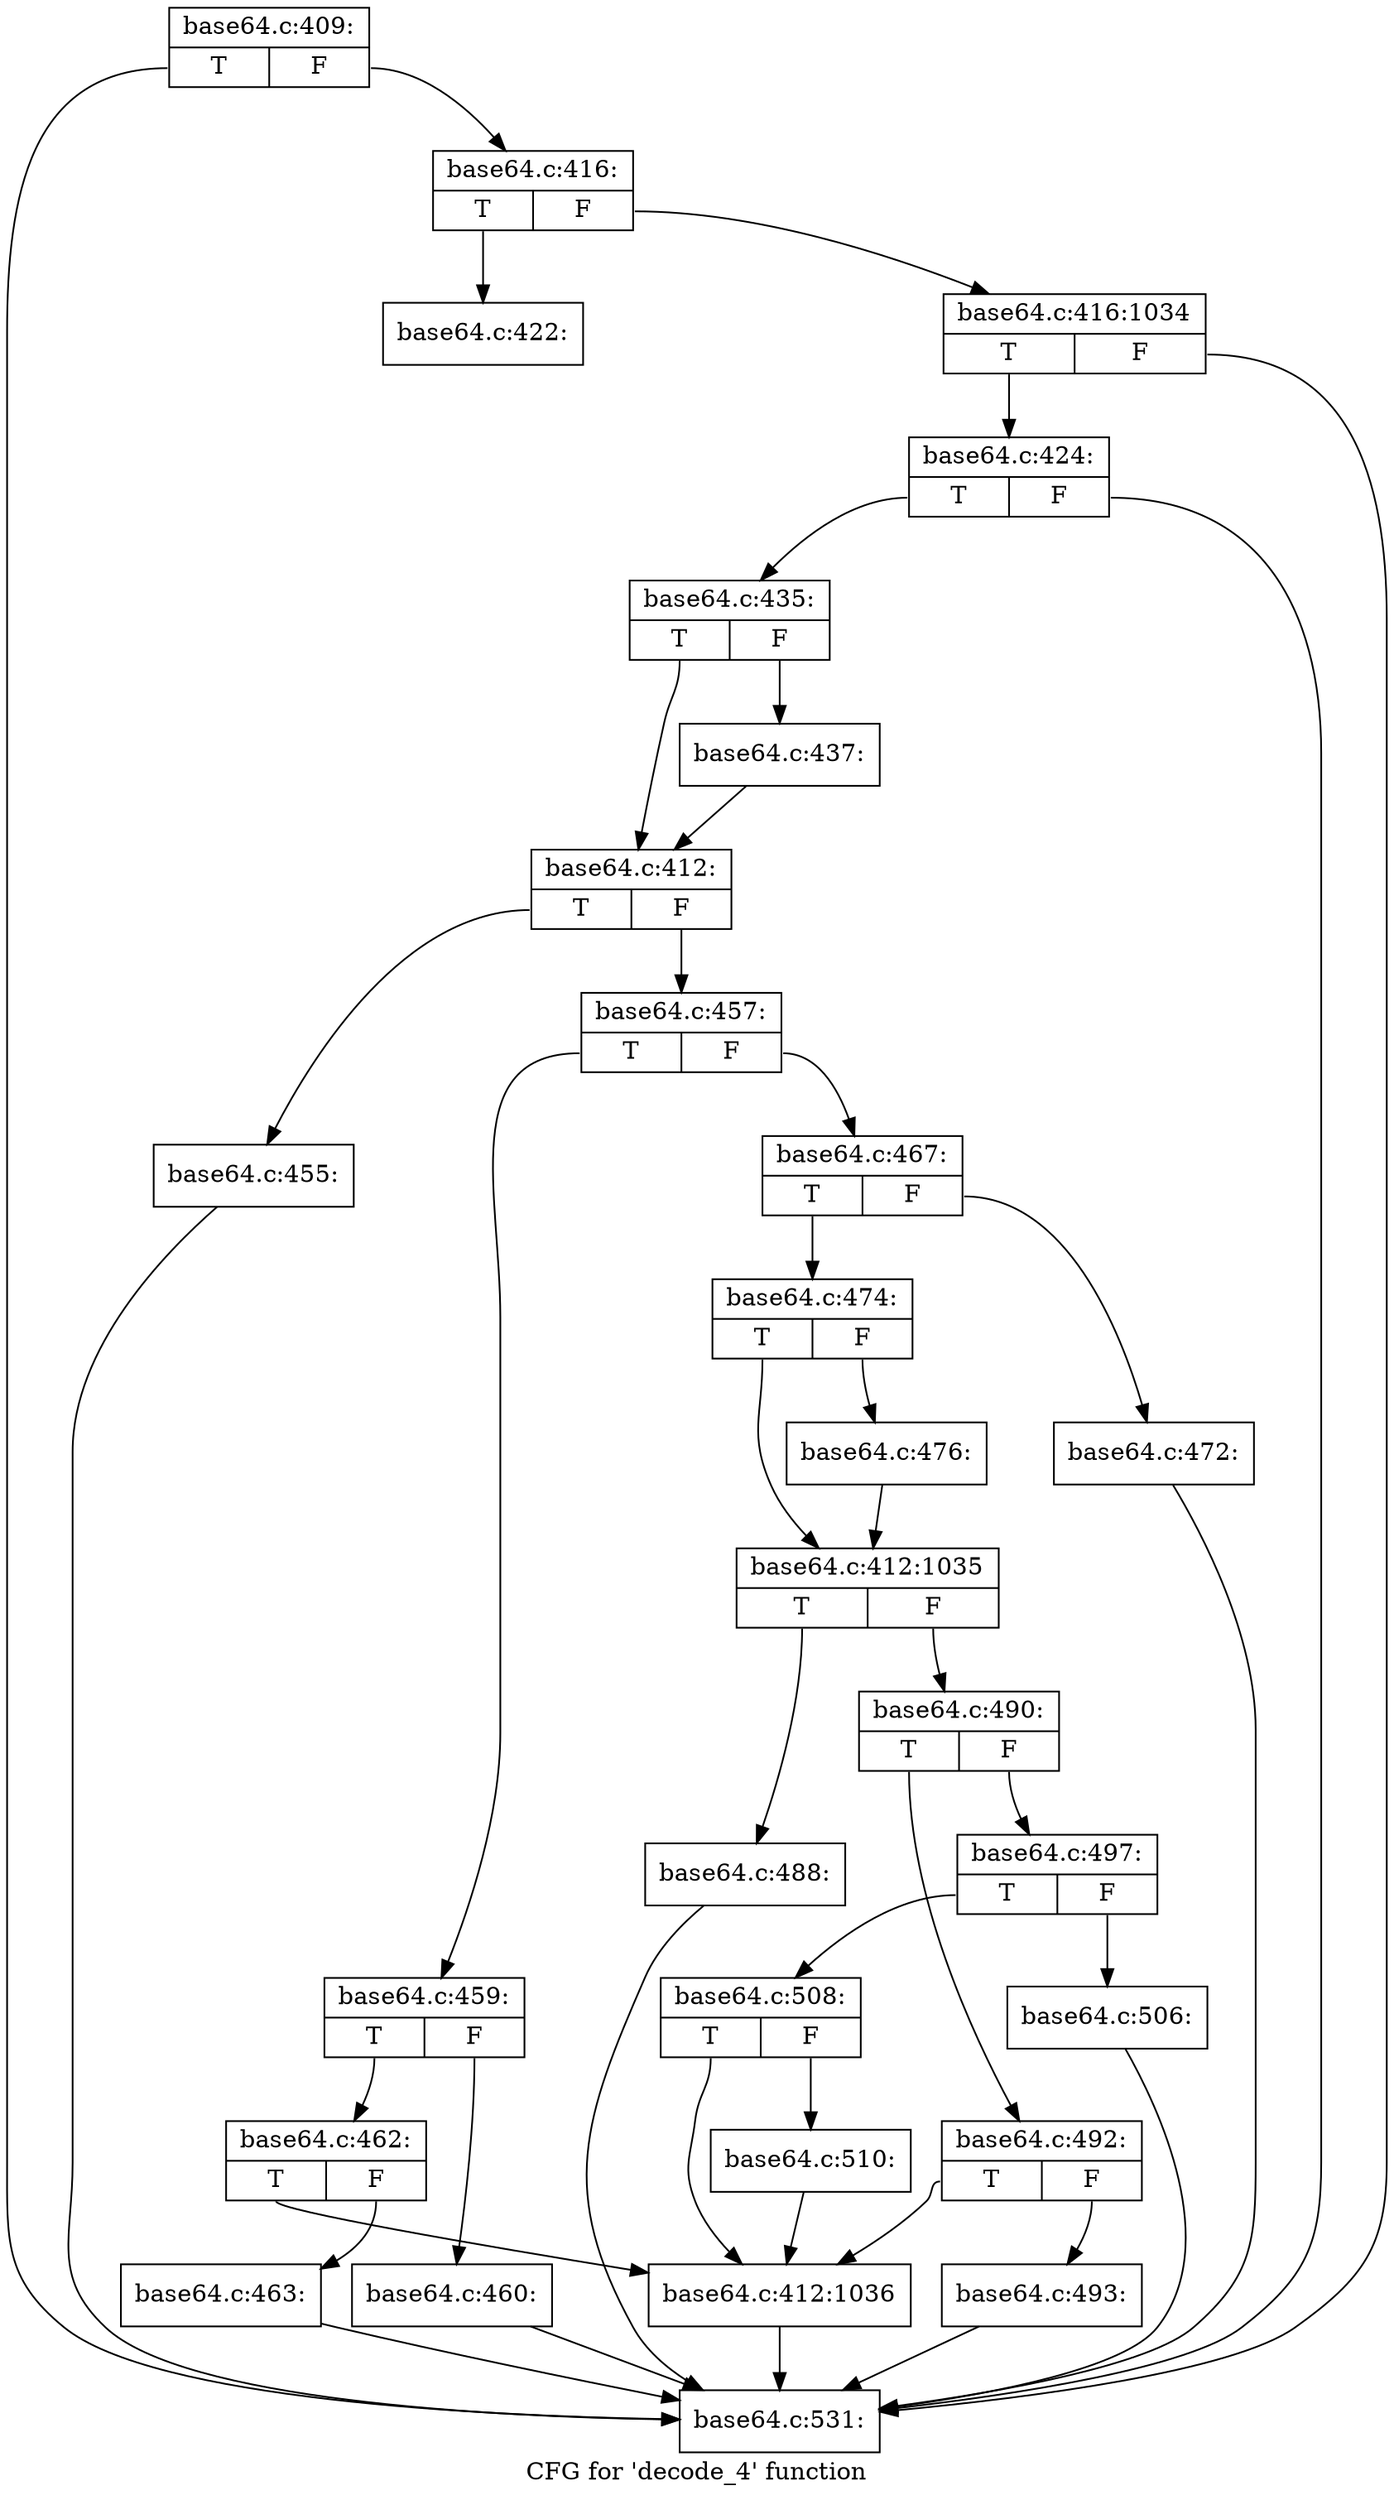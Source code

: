 digraph "CFG for 'decode_4' function" {
	label="CFG for 'decode_4' function";

	Node0xd290a00 [shape=record,label="{base64.c:409:|{<s0>T|<s1>F}}"];
	Node0xd290a00:s0 -> Node0xd2f3c70;
	Node0xd290a00:s1 -> Node0xd2f36c0;
	Node0xd2f36c0 [shape=record,label="{base64.c:416:|{<s0>T|<s1>F}}"];
	Node0xd2f36c0:s0 -> Node0xd2fb400;
	Node0xd2f36c0:s1 -> Node0xd2f2e00;
	Node0xd2f2e00 [shape=record,label="{base64.c:416:1034|{<s0>T|<s1>F}}"];
	Node0xd2f2e00:s0 -> Node0xd2b3260;
	Node0xd2f2e00:s1 -> Node0xd2f3c70;
	Node0xd2fb400 [shape=record,label="{base64.c:422:}"];
	Node0xd2b3260 [shape=record,label="{base64.c:424:|{<s0>T|<s1>F}}"];
	Node0xd2b3260:s0 -> Node0xd2f3ea0;
	Node0xd2b3260:s1 -> Node0xd2f3c70;
	Node0xd2f3ea0 [shape=record,label="{base64.c:435:|{<s0>T|<s1>F}}"];
	Node0xd2f3ea0:s0 -> Node0xd2b61b0;
	Node0xd2f3ea0:s1 -> Node0xd2bebe0;
	Node0xd2bebe0 [shape=record,label="{base64.c:437:}"];
	Node0xd2bebe0 -> Node0xd2b61b0;
	Node0xd2b61b0 [shape=record,label="{base64.c:412:|{<s0>T|<s1>F}}"];
	Node0xd2b61b0:s0 -> Node0xd308b50;
	Node0xd2b61b0:s1 -> Node0xd308750;
	Node0xd308b50 [shape=record,label="{base64.c:455:}"];
	Node0xd308b50 -> Node0xd2f3c70;
	Node0xd308750 [shape=record,label="{base64.c:457:|{<s0>T|<s1>F}}"];
	Node0xd308750:s0 -> Node0xd3090f0;
	Node0xd308750:s1 -> Node0xd30b0b0;
	Node0xd3090f0 [shape=record,label="{base64.c:459:|{<s0>T|<s1>F}}"];
	Node0xd3090f0:s0 -> Node0xd3097e0;
	Node0xd3090f0:s1 -> Node0xd309b60;
	Node0xd309b60 [shape=record,label="{base64.c:460:}"];
	Node0xd309b60 -> Node0xd2f3c70;
	Node0xd3097e0 [shape=record,label="{base64.c:462:|{<s0>T|<s1>F}}"];
	Node0xd3097e0:s0 -> Node0xd309140;
	Node0xd3097e0:s1 -> Node0xd30a720;
	Node0xd30a720 [shape=record,label="{base64.c:463:}"];
	Node0xd30a720 -> Node0xd2f3c70;
	Node0xd30b0b0 [shape=record,label="{base64.c:467:|{<s0>T|<s1>F}}"];
	Node0xd30b0b0:s0 -> Node0xd30aed0;
	Node0xd30b0b0:s1 -> Node0xd311be0;
	Node0xd311be0 [shape=record,label="{base64.c:472:}"];
	Node0xd311be0 -> Node0xd2f3c70;
	Node0xd30aed0 [shape=record,label="{base64.c:474:|{<s0>T|<s1>F}}"];
	Node0xd30aed0:s0 -> Node0xd3122f0;
	Node0xd30aed0:s1 -> Node0xd2cce80;
	Node0xd2cce80 [shape=record,label="{base64.c:476:}"];
	Node0xd2cce80 -> Node0xd3122f0;
	Node0xd3122f0 [shape=record,label="{base64.c:412:1035|{<s0>T|<s1>F}}"];
	Node0xd3122f0:s0 -> Node0xd2d0d80;
	Node0xd3122f0:s1 -> Node0xd2d0980;
	Node0xd2d0d80 [shape=record,label="{base64.c:488:}"];
	Node0xd2d0d80 -> Node0xd2f3c70;
	Node0xd2d0980 [shape=record,label="{base64.c:490:|{<s0>T|<s1>F}}"];
	Node0xd2d0980:s0 -> Node0xd2d13b0;
	Node0xd2d0980:s1 -> Node0xd2d2780;
	Node0xd2d13b0 [shape=record,label="{base64.c:492:|{<s0>T|<s1>F}}"];
	Node0xd2d13b0:s0 -> Node0xd309140;
	Node0xd2d13b0:s1 -> Node0xd2d1dc0;
	Node0xd2d1dc0 [shape=record,label="{base64.c:493:}"];
	Node0xd2d1dc0 -> Node0xd2f3c70;
	Node0xd2d2780 [shape=record,label="{base64.c:497:|{<s0>T|<s1>F}}"];
	Node0xd2d2780:s0 -> Node0xd2d25a0;
	Node0xd2d2780:s1 -> Node0xd32f860;
	Node0xd32f860 [shape=record,label="{base64.c:506:}"];
	Node0xd32f860 -> Node0xd2f3c70;
	Node0xd2d25a0 [shape=record,label="{base64.c:508:|{<s0>T|<s1>F}}"];
	Node0xd2d25a0:s0 -> Node0xd309140;
	Node0xd2d25a0:s1 -> Node0xd2d80c0;
	Node0xd2d80c0 [shape=record,label="{base64.c:510:}"];
	Node0xd2d80c0 -> Node0xd309140;
	Node0xd309140 [shape=record,label="{base64.c:412:1036}"];
	Node0xd309140 -> Node0xd2f3c70;
	Node0xd2f3c70 [shape=record,label="{base64.c:531:}"];
}
